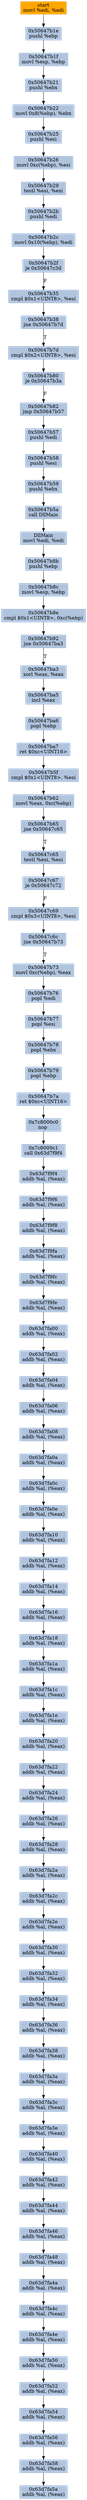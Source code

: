 digraph G {
node[shape=rectangle,style=filled,fillcolor=lightsteelblue,color=lightsteelblue]
bgcolor="transparent"
a0x50647b1cmovl_edi_edi[label="start\nmovl %edi, %edi",color="lightgrey",fillcolor="orange"];
a0x50647b1epushl_ebp[label="0x50647b1e\npushl %ebp"];
a0x50647b1fmovl_esp_ebp[label="0x50647b1f\nmovl %esp, %ebp"];
a0x50647b21pushl_ebx[label="0x50647b21\npushl %ebx"];
a0x50647b22movl_0x8ebp__ebx[label="0x50647b22\nmovl 0x8(%ebp), %ebx"];
a0x50647b25pushl_esi[label="0x50647b25\npushl %esi"];
a0x50647b26movl_0xcebp__esi[label="0x50647b26\nmovl 0xc(%ebp), %esi"];
a0x50647b29testl_esi_esi[label="0x50647b29\ntestl %esi, %esi"];
a0x50647b2bpushl_edi[label="0x50647b2b\npushl %edi"];
a0x50647b2cmovl_0x10ebp__edi[label="0x50647b2c\nmovl 0x10(%ebp), %edi"];
a0x50647b2fje_0x50647c3d[label="0x50647b2f\nje 0x50647c3d"];
a0x50647b35cmpl_0x1UINT8_esi[label="0x50647b35\ncmpl $0x1<UINT8>, %esi"];
a0x50647b38jne_0x50647b7d[label="0x50647b38\njne 0x50647b7d"];
a0x50647b7dcmpl_0x2UINT8_esi[label="0x50647b7d\ncmpl $0x2<UINT8>, %esi"];
a0x50647b80je_0x50647b3a[label="0x50647b80\nje 0x50647b3a"];
a0x50647b82jmp_0x50647b57[label="0x50647b82\njmp 0x50647b57"];
a0x50647b57pushl_edi[label="0x50647b57\npushl %edi"];
a0x50647b58pushl_esi[label="0x50647b58\npushl %esi"];
a0x50647b59pushl_ebx[label="0x50647b59\npushl %ebx"];
a0x50647b5acall_DllMain[label="0x50647b5a\ncall DllMain"];
a0x50647b89movl_edi_edi[label="DllMain\nmovl %edi, %edi"];
a0x50647b8bpushl_ebp[label="0x50647b8b\npushl %ebp"];
a0x50647b8cmovl_esp_ebp[label="0x50647b8c\nmovl %esp, %ebp"];
a0x50647b8ecmpl_0x1UINT8_0xcebp_[label="0x50647b8e\ncmpl $0x1<UINT8>, 0xc(%ebp)"];
a0x50647b92jne_0x50647ba3[label="0x50647b92\njne 0x50647ba3"];
a0x50647ba3xorl_eax_eax[label="0x50647ba3\nxorl %eax, %eax"];
a0x50647ba5incl_eax[label="0x50647ba5\nincl %eax"];
a0x50647ba6popl_ebp[label="0x50647ba6\npopl %ebp"];
a0x50647ba7ret_0xcUINT16[label="0x50647ba7\nret $0xc<UINT16>"];
a0x50647b5fcmpl_0x1UINT8_esi[label="0x50647b5f\ncmpl $0x1<UINT8>, %esi"];
a0x50647b62movl_eax_0xcebp_[label="0x50647b62\nmovl %eax, 0xc(%ebp)"];
a0x50647b65jne_0x50647c65[label="0x50647b65\njne 0x50647c65"];
a0x50647c65testl_esi_esi[label="0x50647c65\ntestl %esi, %esi"];
a0x50647c67je_0x50647c72[label="0x50647c67\nje 0x50647c72"];
a0x50647c69cmpl_0x3UINT8_esi[label="0x50647c69\ncmpl $0x3<UINT8>, %esi"];
a0x50647c6cjne_0x50647b73[label="0x50647c6c\njne 0x50647b73"];
a0x50647b73movl_0xcebp__eax[label="0x50647b73\nmovl 0xc(%ebp), %eax"];
a0x50647b76popl_edi[label="0x50647b76\npopl %edi"];
a0x50647b77popl_esi[label="0x50647b77\npopl %esi"];
a0x50647b78popl_ebx[label="0x50647b78\npopl %ebx"];
a0x50647b79popl_ebp[label="0x50647b79\npopl %ebp"];
a0x50647b7aret_0xcUINT16[label="0x50647b7a\nret $0xc<UINT16>"];
a0x7c8000c0nop_[label="0x7c8000c0\nnop "];
a0x7c8000c1call_0x63d7f9f4[label="0x7c8000c1\ncall 0x63d7f9f4"];
a0x63d7f9f4addb_al_eax_[label="0x63d7f9f4\naddb %al, (%eax)"];
a0x63d7f9f6addb_al_eax_[label="0x63d7f9f6\naddb %al, (%eax)"];
a0x63d7f9f8addb_al_eax_[label="0x63d7f9f8\naddb %al, (%eax)"];
a0x63d7f9faaddb_al_eax_[label="0x63d7f9fa\naddb %al, (%eax)"];
a0x63d7f9fcaddb_al_eax_[label="0x63d7f9fc\naddb %al, (%eax)"];
a0x63d7f9feaddb_al_eax_[label="0x63d7f9fe\naddb %al, (%eax)"];
a0x63d7fa00addb_al_eax_[label="0x63d7fa00\naddb %al, (%eax)"];
a0x63d7fa02addb_al_eax_[label="0x63d7fa02\naddb %al, (%eax)"];
a0x63d7fa04addb_al_eax_[label="0x63d7fa04\naddb %al, (%eax)"];
a0x63d7fa06addb_al_eax_[label="0x63d7fa06\naddb %al, (%eax)"];
a0x63d7fa08addb_al_eax_[label="0x63d7fa08\naddb %al, (%eax)"];
a0x63d7fa0aaddb_al_eax_[label="0x63d7fa0a\naddb %al, (%eax)"];
a0x63d7fa0caddb_al_eax_[label="0x63d7fa0c\naddb %al, (%eax)"];
a0x63d7fa0eaddb_al_eax_[label="0x63d7fa0e\naddb %al, (%eax)"];
a0x63d7fa10addb_al_eax_[label="0x63d7fa10\naddb %al, (%eax)"];
a0x63d7fa12addb_al_eax_[label="0x63d7fa12\naddb %al, (%eax)"];
a0x63d7fa14addb_al_eax_[label="0x63d7fa14\naddb %al, (%eax)"];
a0x63d7fa16addb_al_eax_[label="0x63d7fa16\naddb %al, (%eax)"];
a0x63d7fa18addb_al_eax_[label="0x63d7fa18\naddb %al, (%eax)"];
a0x63d7fa1aaddb_al_eax_[label="0x63d7fa1a\naddb %al, (%eax)"];
a0x63d7fa1caddb_al_eax_[label="0x63d7fa1c\naddb %al, (%eax)"];
a0x63d7fa1eaddb_al_eax_[label="0x63d7fa1e\naddb %al, (%eax)"];
a0x63d7fa20addb_al_eax_[label="0x63d7fa20\naddb %al, (%eax)"];
a0x63d7fa22addb_al_eax_[label="0x63d7fa22\naddb %al, (%eax)"];
a0x63d7fa24addb_al_eax_[label="0x63d7fa24\naddb %al, (%eax)"];
a0x63d7fa26addb_al_eax_[label="0x63d7fa26\naddb %al, (%eax)"];
a0x63d7fa28addb_al_eax_[label="0x63d7fa28\naddb %al, (%eax)"];
a0x63d7fa2aaddb_al_eax_[label="0x63d7fa2a\naddb %al, (%eax)"];
a0x63d7fa2caddb_al_eax_[label="0x63d7fa2c\naddb %al, (%eax)"];
a0x63d7fa2eaddb_al_eax_[label="0x63d7fa2e\naddb %al, (%eax)"];
a0x63d7fa30addb_al_eax_[label="0x63d7fa30\naddb %al, (%eax)"];
a0x63d7fa32addb_al_eax_[label="0x63d7fa32\naddb %al, (%eax)"];
a0x63d7fa34addb_al_eax_[label="0x63d7fa34\naddb %al, (%eax)"];
a0x63d7fa36addb_al_eax_[label="0x63d7fa36\naddb %al, (%eax)"];
a0x63d7fa38addb_al_eax_[label="0x63d7fa38\naddb %al, (%eax)"];
a0x63d7fa3aaddb_al_eax_[label="0x63d7fa3a\naddb %al, (%eax)"];
a0x63d7fa3caddb_al_eax_[label="0x63d7fa3c\naddb %al, (%eax)"];
a0x63d7fa3eaddb_al_eax_[label="0x63d7fa3e\naddb %al, (%eax)"];
a0x63d7fa40addb_al_eax_[label="0x63d7fa40\naddb %al, (%eax)"];
a0x63d7fa42addb_al_eax_[label="0x63d7fa42\naddb %al, (%eax)"];
a0x63d7fa44addb_al_eax_[label="0x63d7fa44\naddb %al, (%eax)"];
a0x63d7fa46addb_al_eax_[label="0x63d7fa46\naddb %al, (%eax)"];
a0x63d7fa48addb_al_eax_[label="0x63d7fa48\naddb %al, (%eax)"];
a0x63d7fa4aaddb_al_eax_[label="0x63d7fa4a\naddb %al, (%eax)"];
a0x63d7fa4caddb_al_eax_[label="0x63d7fa4c\naddb %al, (%eax)"];
a0x63d7fa4eaddb_al_eax_[label="0x63d7fa4e\naddb %al, (%eax)"];
a0x63d7fa50addb_al_eax_[label="0x63d7fa50\naddb %al, (%eax)"];
a0x63d7fa52addb_al_eax_[label="0x63d7fa52\naddb %al, (%eax)"];
a0x63d7fa54addb_al_eax_[label="0x63d7fa54\naddb %al, (%eax)"];
a0x63d7fa56addb_al_eax_[label="0x63d7fa56\naddb %al, (%eax)"];
a0x63d7fa58addb_al_eax_[label="0x63d7fa58\naddb %al, (%eax)"];
a0x63d7fa5aaddb_al_eax_[label="0x63d7fa5a\naddb %al, (%eax)"];
a0x50647b1cmovl_edi_edi -> a0x50647b1epushl_ebp [color="#000000"];
a0x50647b1epushl_ebp -> a0x50647b1fmovl_esp_ebp [color="#000000"];
a0x50647b1fmovl_esp_ebp -> a0x50647b21pushl_ebx [color="#000000"];
a0x50647b21pushl_ebx -> a0x50647b22movl_0x8ebp__ebx [color="#000000"];
a0x50647b22movl_0x8ebp__ebx -> a0x50647b25pushl_esi [color="#000000"];
a0x50647b25pushl_esi -> a0x50647b26movl_0xcebp__esi [color="#000000"];
a0x50647b26movl_0xcebp__esi -> a0x50647b29testl_esi_esi [color="#000000"];
a0x50647b29testl_esi_esi -> a0x50647b2bpushl_edi [color="#000000"];
a0x50647b2bpushl_edi -> a0x50647b2cmovl_0x10ebp__edi [color="#000000"];
a0x50647b2cmovl_0x10ebp__edi -> a0x50647b2fje_0x50647c3d [color="#000000"];
a0x50647b2fje_0x50647c3d -> a0x50647b35cmpl_0x1UINT8_esi [color="#000000",label="F"];
a0x50647b35cmpl_0x1UINT8_esi -> a0x50647b38jne_0x50647b7d [color="#000000"];
a0x50647b38jne_0x50647b7d -> a0x50647b7dcmpl_0x2UINT8_esi [color="#000000",label="T"];
a0x50647b7dcmpl_0x2UINT8_esi -> a0x50647b80je_0x50647b3a [color="#000000"];
a0x50647b80je_0x50647b3a -> a0x50647b82jmp_0x50647b57 [color="#000000",label="F"];
a0x50647b82jmp_0x50647b57 -> a0x50647b57pushl_edi [color="#000000"];
a0x50647b57pushl_edi -> a0x50647b58pushl_esi [color="#000000"];
a0x50647b58pushl_esi -> a0x50647b59pushl_ebx [color="#000000"];
a0x50647b59pushl_ebx -> a0x50647b5acall_DllMain [color="#000000"];
a0x50647b5acall_DllMain -> a0x50647b89movl_edi_edi [color="#000000"];
a0x50647b89movl_edi_edi -> a0x50647b8bpushl_ebp [color="#000000"];
a0x50647b8bpushl_ebp -> a0x50647b8cmovl_esp_ebp [color="#000000"];
a0x50647b8cmovl_esp_ebp -> a0x50647b8ecmpl_0x1UINT8_0xcebp_ [color="#000000"];
a0x50647b8ecmpl_0x1UINT8_0xcebp_ -> a0x50647b92jne_0x50647ba3 [color="#000000"];
a0x50647b92jne_0x50647ba3 -> a0x50647ba3xorl_eax_eax [color="#000000",label="T"];
a0x50647ba3xorl_eax_eax -> a0x50647ba5incl_eax [color="#000000"];
a0x50647ba5incl_eax -> a0x50647ba6popl_ebp [color="#000000"];
a0x50647ba6popl_ebp -> a0x50647ba7ret_0xcUINT16 [color="#000000"];
a0x50647ba7ret_0xcUINT16 -> a0x50647b5fcmpl_0x1UINT8_esi [color="#000000"];
a0x50647b5fcmpl_0x1UINT8_esi -> a0x50647b62movl_eax_0xcebp_ [color="#000000"];
a0x50647b62movl_eax_0xcebp_ -> a0x50647b65jne_0x50647c65 [color="#000000"];
a0x50647b65jne_0x50647c65 -> a0x50647c65testl_esi_esi [color="#000000",label="T"];
a0x50647c65testl_esi_esi -> a0x50647c67je_0x50647c72 [color="#000000"];
a0x50647c67je_0x50647c72 -> a0x50647c69cmpl_0x3UINT8_esi [color="#000000",label="F"];
a0x50647c69cmpl_0x3UINT8_esi -> a0x50647c6cjne_0x50647b73 [color="#000000"];
a0x50647c6cjne_0x50647b73 -> a0x50647b73movl_0xcebp__eax [color="#000000",label="T"];
a0x50647b73movl_0xcebp__eax -> a0x50647b76popl_edi [color="#000000"];
a0x50647b76popl_edi -> a0x50647b77popl_esi [color="#000000"];
a0x50647b77popl_esi -> a0x50647b78popl_ebx [color="#000000"];
a0x50647b78popl_ebx -> a0x50647b79popl_ebp [color="#000000"];
a0x50647b79popl_ebp -> a0x50647b7aret_0xcUINT16 [color="#000000"];
a0x50647b7aret_0xcUINT16 -> a0x7c8000c0nop_ [color="#000000"];
a0x7c8000c0nop_ -> a0x7c8000c1call_0x63d7f9f4 [color="#000000"];
a0x7c8000c1call_0x63d7f9f4 -> a0x63d7f9f4addb_al_eax_ [color="#000000"];
a0x63d7f9f4addb_al_eax_ -> a0x63d7f9f6addb_al_eax_ [color="#000000"];
a0x63d7f9f6addb_al_eax_ -> a0x63d7f9f8addb_al_eax_ [color="#000000"];
a0x63d7f9f8addb_al_eax_ -> a0x63d7f9faaddb_al_eax_ [color="#000000"];
a0x63d7f9faaddb_al_eax_ -> a0x63d7f9fcaddb_al_eax_ [color="#000000"];
a0x63d7f9fcaddb_al_eax_ -> a0x63d7f9feaddb_al_eax_ [color="#000000"];
a0x63d7f9feaddb_al_eax_ -> a0x63d7fa00addb_al_eax_ [color="#000000"];
a0x63d7fa00addb_al_eax_ -> a0x63d7fa02addb_al_eax_ [color="#000000"];
a0x63d7fa02addb_al_eax_ -> a0x63d7fa04addb_al_eax_ [color="#000000"];
a0x63d7fa04addb_al_eax_ -> a0x63d7fa06addb_al_eax_ [color="#000000"];
a0x63d7fa06addb_al_eax_ -> a0x63d7fa08addb_al_eax_ [color="#000000"];
a0x63d7fa08addb_al_eax_ -> a0x63d7fa0aaddb_al_eax_ [color="#000000"];
a0x63d7fa0aaddb_al_eax_ -> a0x63d7fa0caddb_al_eax_ [color="#000000"];
a0x63d7fa0caddb_al_eax_ -> a0x63d7fa0eaddb_al_eax_ [color="#000000"];
a0x63d7fa0eaddb_al_eax_ -> a0x63d7fa10addb_al_eax_ [color="#000000"];
a0x63d7fa10addb_al_eax_ -> a0x63d7fa12addb_al_eax_ [color="#000000"];
a0x63d7fa12addb_al_eax_ -> a0x63d7fa14addb_al_eax_ [color="#000000"];
a0x63d7fa14addb_al_eax_ -> a0x63d7fa16addb_al_eax_ [color="#000000"];
a0x63d7fa16addb_al_eax_ -> a0x63d7fa18addb_al_eax_ [color="#000000"];
a0x63d7fa18addb_al_eax_ -> a0x63d7fa1aaddb_al_eax_ [color="#000000"];
a0x63d7fa1aaddb_al_eax_ -> a0x63d7fa1caddb_al_eax_ [color="#000000"];
a0x63d7fa1caddb_al_eax_ -> a0x63d7fa1eaddb_al_eax_ [color="#000000"];
a0x63d7fa1eaddb_al_eax_ -> a0x63d7fa20addb_al_eax_ [color="#000000"];
a0x63d7fa20addb_al_eax_ -> a0x63d7fa22addb_al_eax_ [color="#000000"];
a0x63d7fa22addb_al_eax_ -> a0x63d7fa24addb_al_eax_ [color="#000000"];
a0x63d7fa24addb_al_eax_ -> a0x63d7fa26addb_al_eax_ [color="#000000"];
a0x63d7fa26addb_al_eax_ -> a0x63d7fa28addb_al_eax_ [color="#000000"];
a0x63d7fa28addb_al_eax_ -> a0x63d7fa2aaddb_al_eax_ [color="#000000"];
a0x63d7fa2aaddb_al_eax_ -> a0x63d7fa2caddb_al_eax_ [color="#000000"];
a0x63d7fa2caddb_al_eax_ -> a0x63d7fa2eaddb_al_eax_ [color="#000000"];
a0x63d7fa2eaddb_al_eax_ -> a0x63d7fa30addb_al_eax_ [color="#000000"];
a0x63d7fa30addb_al_eax_ -> a0x63d7fa32addb_al_eax_ [color="#000000"];
a0x63d7fa32addb_al_eax_ -> a0x63d7fa34addb_al_eax_ [color="#000000"];
a0x63d7fa34addb_al_eax_ -> a0x63d7fa36addb_al_eax_ [color="#000000"];
a0x63d7fa36addb_al_eax_ -> a0x63d7fa38addb_al_eax_ [color="#000000"];
a0x63d7fa38addb_al_eax_ -> a0x63d7fa3aaddb_al_eax_ [color="#000000"];
a0x63d7fa3aaddb_al_eax_ -> a0x63d7fa3caddb_al_eax_ [color="#000000"];
a0x63d7fa3caddb_al_eax_ -> a0x63d7fa3eaddb_al_eax_ [color="#000000"];
a0x63d7fa3eaddb_al_eax_ -> a0x63d7fa40addb_al_eax_ [color="#000000"];
a0x63d7fa40addb_al_eax_ -> a0x63d7fa42addb_al_eax_ [color="#000000"];
a0x63d7fa42addb_al_eax_ -> a0x63d7fa44addb_al_eax_ [color="#000000"];
a0x63d7fa44addb_al_eax_ -> a0x63d7fa46addb_al_eax_ [color="#000000"];
a0x63d7fa46addb_al_eax_ -> a0x63d7fa48addb_al_eax_ [color="#000000"];
a0x63d7fa48addb_al_eax_ -> a0x63d7fa4aaddb_al_eax_ [color="#000000"];
a0x63d7fa4aaddb_al_eax_ -> a0x63d7fa4caddb_al_eax_ [color="#000000"];
a0x63d7fa4caddb_al_eax_ -> a0x63d7fa4eaddb_al_eax_ [color="#000000"];
a0x63d7fa4eaddb_al_eax_ -> a0x63d7fa50addb_al_eax_ [color="#000000"];
a0x63d7fa50addb_al_eax_ -> a0x63d7fa52addb_al_eax_ [color="#000000"];
a0x63d7fa52addb_al_eax_ -> a0x63d7fa54addb_al_eax_ [color="#000000"];
a0x63d7fa54addb_al_eax_ -> a0x63d7fa56addb_al_eax_ [color="#000000"];
a0x63d7fa56addb_al_eax_ -> a0x63d7fa58addb_al_eax_ [color="#000000"];
a0x63d7fa58addb_al_eax_ -> a0x63d7fa5aaddb_al_eax_ [color="#000000"];
}

